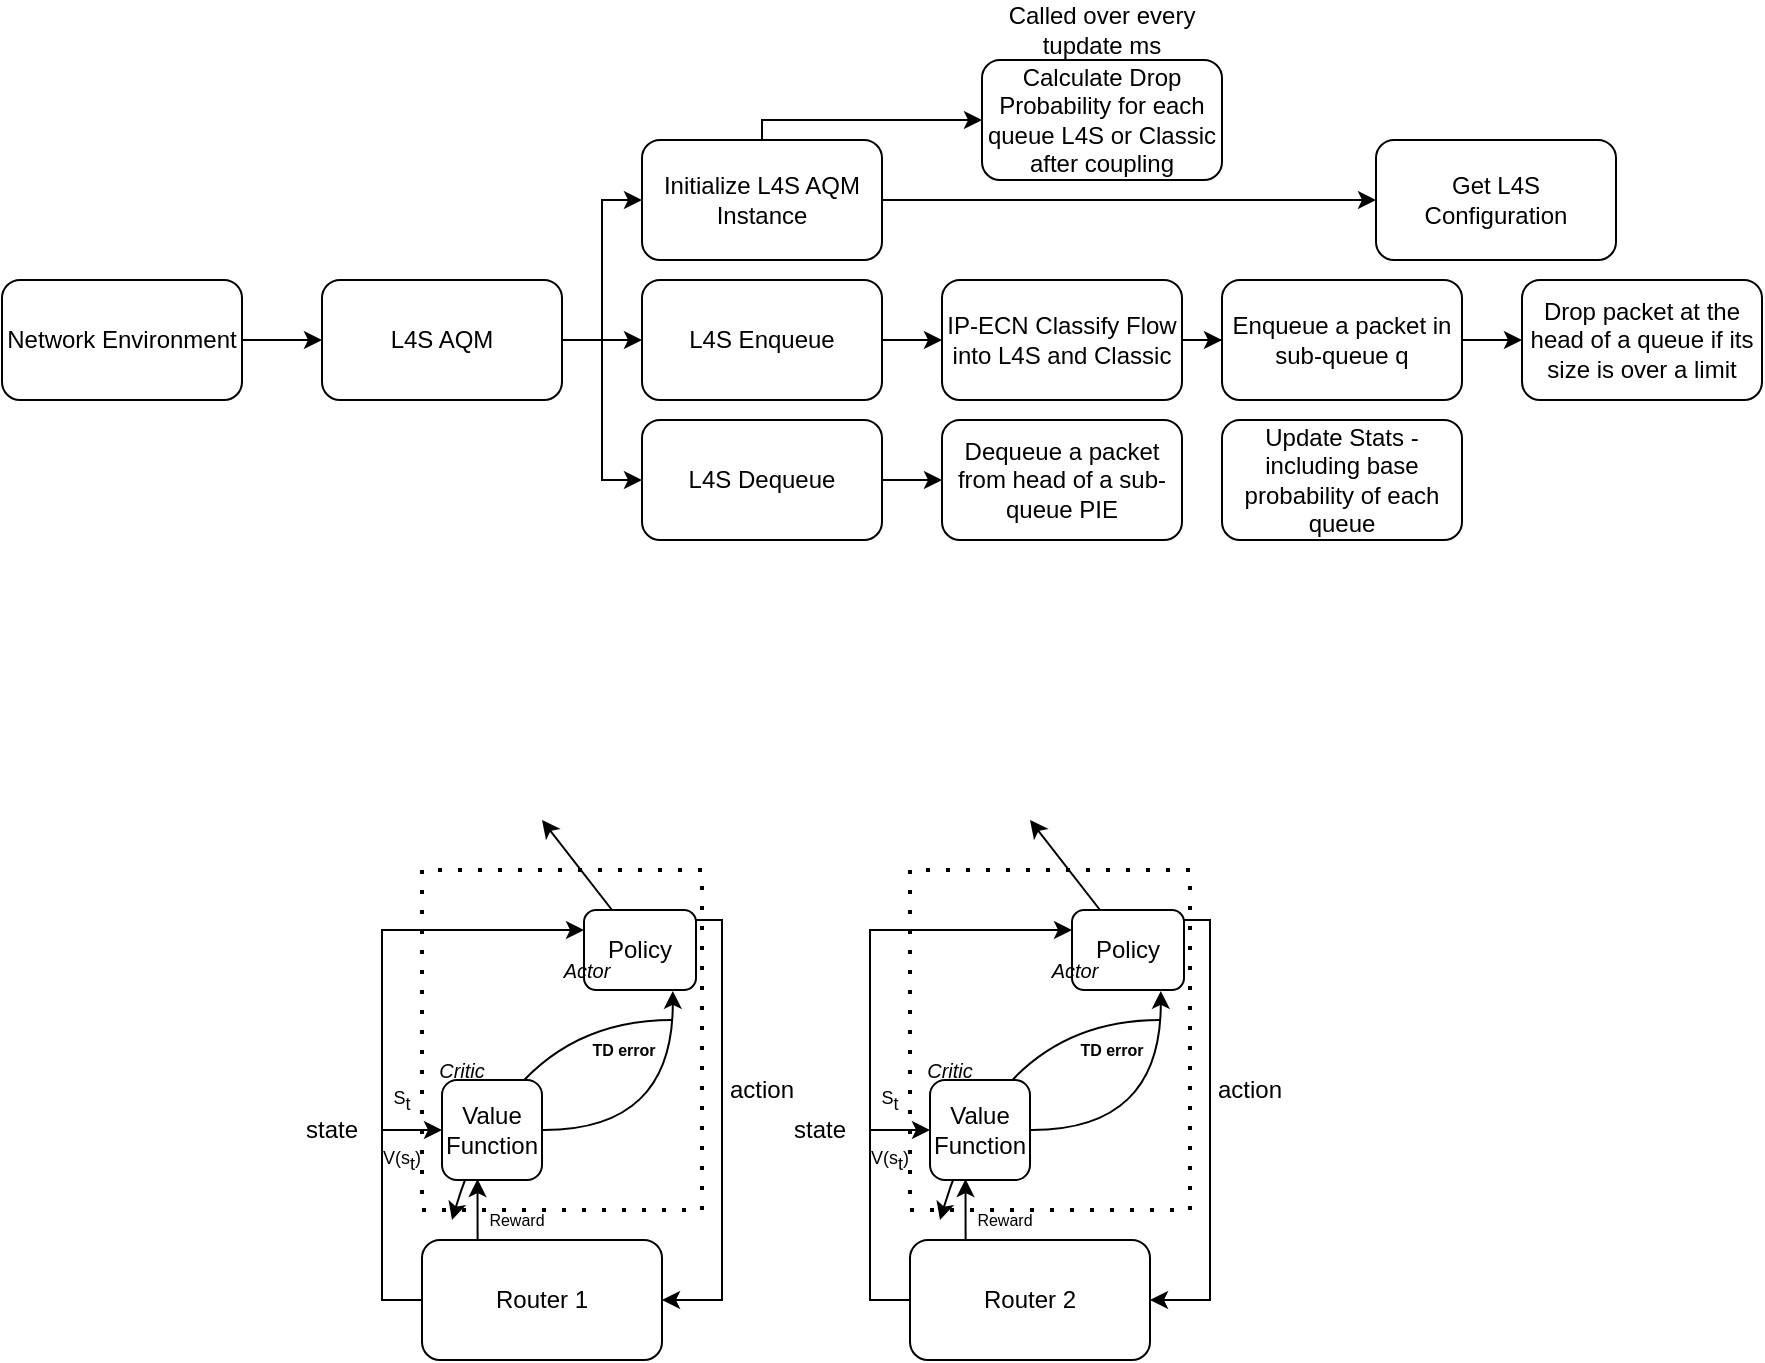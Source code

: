 <mxfile version="24.5.1" type="device">
  <diagram name="Page-1" id="ThGVcTv6Rneue8k59k8M">
    <mxGraphModel dx="1221" dy="618" grid="1" gridSize="10" guides="1" tooltips="1" connect="1" arrows="1" fold="1" page="1" pageScale="1" pageWidth="827" pageHeight="1169" math="0" shadow="0">
      <root>
        <mxCell id="0" />
        <mxCell id="1" parent="0" />
        <mxCell id="E5vrX9dujn3w_KabcVko-6" style="edgeStyle=orthogonalEdgeStyle;rounded=0;orthogonalLoop=1;jettySize=auto;html=1;exitX=1;exitY=0.5;exitDx=0;exitDy=0;entryX=0;entryY=0.5;entryDx=0;entryDy=0;" parent="1" source="E5vrX9dujn3w_KabcVko-2" target="E5vrX9dujn3w_KabcVko-5" edge="1">
          <mxGeometry relative="1" as="geometry" />
        </mxCell>
        <mxCell id="zYL4b-B8g1KOYWPoWz04-9" style="edgeStyle=orthogonalEdgeStyle;rounded=0;orthogonalLoop=1;jettySize=auto;html=1;exitX=1;exitY=0.5;exitDx=0;exitDy=0;entryX=0;entryY=0.5;entryDx=0;entryDy=0;" edge="1" parent="1" source="E5vrX9dujn3w_KabcVko-2" target="E5vrX9dujn3w_KabcVko-9">
          <mxGeometry relative="1" as="geometry" />
        </mxCell>
        <mxCell id="zYL4b-B8g1KOYWPoWz04-10" style="edgeStyle=orthogonalEdgeStyle;rounded=0;orthogonalLoop=1;jettySize=auto;html=1;exitX=1;exitY=0.5;exitDx=0;exitDy=0;entryX=0;entryY=0.5;entryDx=0;entryDy=0;" edge="1" parent="1" source="E5vrX9dujn3w_KabcVko-2" target="zYL4b-B8g1KOYWPoWz04-5">
          <mxGeometry relative="1" as="geometry" />
        </mxCell>
        <mxCell id="E5vrX9dujn3w_KabcVko-2" value="L4S AQM" style="rounded=1;whiteSpace=wrap;html=1;" parent="1" vertex="1">
          <mxGeometry x="180" y="220" width="120" height="60" as="geometry" />
        </mxCell>
        <mxCell id="E5vrX9dujn3w_KabcVko-4" style="edgeStyle=orthogonalEdgeStyle;rounded=0;orthogonalLoop=1;jettySize=auto;html=1;" parent="1" source="E5vrX9dujn3w_KabcVko-3" target="E5vrX9dujn3w_KabcVko-2" edge="1">
          <mxGeometry relative="1" as="geometry" />
        </mxCell>
        <mxCell id="E5vrX9dujn3w_KabcVko-3" value="Network Environment" style="rounded=1;whiteSpace=wrap;html=1;" parent="1" vertex="1">
          <mxGeometry x="20" y="220" width="120" height="60" as="geometry" />
        </mxCell>
        <mxCell id="E5vrX9dujn3w_KabcVko-8" style="edgeStyle=orthogonalEdgeStyle;rounded=0;orthogonalLoop=1;jettySize=auto;html=1;" parent="1" source="E5vrX9dujn3w_KabcVko-5" target="E5vrX9dujn3w_KabcVko-7" edge="1">
          <mxGeometry relative="1" as="geometry" />
        </mxCell>
        <mxCell id="zYL4b-B8g1KOYWPoWz04-15" style="edgeStyle=orthogonalEdgeStyle;rounded=0;orthogonalLoop=1;jettySize=auto;html=1;exitX=0.5;exitY=0;exitDx=0;exitDy=0;entryX=0;entryY=0.5;entryDx=0;entryDy=0;" edge="1" parent="1" source="E5vrX9dujn3w_KabcVko-5" target="zYL4b-B8g1KOYWPoWz04-3">
          <mxGeometry relative="1" as="geometry">
            <Array as="points">
              <mxPoint x="400" y="140" />
            </Array>
          </mxGeometry>
        </mxCell>
        <mxCell id="E5vrX9dujn3w_KabcVko-5" value="Initialize L4S AQM Instance" style="rounded=1;whiteSpace=wrap;html=1;" parent="1" vertex="1">
          <mxGeometry x="340" y="150" width="120" height="60" as="geometry" />
        </mxCell>
        <mxCell id="E5vrX9dujn3w_KabcVko-7" value="Get L4S Configuration" style="rounded=1;whiteSpace=wrap;html=1;" parent="1" vertex="1">
          <mxGeometry x="707" y="150" width="120" height="60" as="geometry" />
        </mxCell>
        <mxCell id="zYL4b-B8g1KOYWPoWz04-11" style="edgeStyle=orthogonalEdgeStyle;rounded=0;orthogonalLoop=1;jettySize=auto;html=1;exitX=1;exitY=0.5;exitDx=0;exitDy=0;entryX=0;entryY=0.5;entryDx=0;entryDy=0;" edge="1" parent="1" source="E5vrX9dujn3w_KabcVko-9" target="E5vrX9dujn3w_KabcVko-10">
          <mxGeometry relative="1" as="geometry" />
        </mxCell>
        <mxCell id="E5vrX9dujn3w_KabcVko-9" value="L4S Enqueue" style="rounded=1;whiteSpace=wrap;html=1;" parent="1" vertex="1">
          <mxGeometry x="340" y="220" width="120" height="60" as="geometry" />
        </mxCell>
        <mxCell id="zYL4b-B8g1KOYWPoWz04-13" style="edgeStyle=orthogonalEdgeStyle;rounded=0;orthogonalLoop=1;jettySize=auto;html=1;exitX=1;exitY=0.5;exitDx=0;exitDy=0;" edge="1" parent="1" source="E5vrX9dujn3w_KabcVko-10" target="zYL4b-B8g1KOYWPoWz04-1">
          <mxGeometry relative="1" as="geometry" />
        </mxCell>
        <mxCell id="E5vrX9dujn3w_KabcVko-10" value="IP-ECN Classify Flow into L4S and Classic" style="rounded=1;whiteSpace=wrap;html=1;" parent="1" vertex="1">
          <mxGeometry x="490" y="220" width="120" height="60" as="geometry" />
        </mxCell>
        <mxCell id="zYL4b-B8g1KOYWPoWz04-14" style="edgeStyle=orthogonalEdgeStyle;rounded=0;orthogonalLoop=1;jettySize=auto;html=1;exitX=1;exitY=0.5;exitDx=0;exitDy=0;entryX=0;entryY=0.5;entryDx=0;entryDy=0;" edge="1" parent="1" source="zYL4b-B8g1KOYWPoWz04-1" target="zYL4b-B8g1KOYWPoWz04-2">
          <mxGeometry relative="1" as="geometry" />
        </mxCell>
        <mxCell id="zYL4b-B8g1KOYWPoWz04-1" value="Enqueue a packet in sub-queue q" style="rounded=1;whiteSpace=wrap;html=1;" vertex="1" parent="1">
          <mxGeometry x="630" y="220" width="120" height="60" as="geometry" />
        </mxCell>
        <mxCell id="zYL4b-B8g1KOYWPoWz04-2" value="Drop packet at the head of a queue if its size is over a limit" style="rounded=1;whiteSpace=wrap;html=1;" vertex="1" parent="1">
          <mxGeometry x="780" y="220" width="120" height="60" as="geometry" />
        </mxCell>
        <mxCell id="zYL4b-B8g1KOYWPoWz04-3" value="Calculate Drop Probability for each queue L4S or Classic after coupling" style="rounded=1;whiteSpace=wrap;html=1;" vertex="1" parent="1">
          <mxGeometry x="510" y="110" width="120" height="60" as="geometry" />
        </mxCell>
        <mxCell id="zYL4b-B8g1KOYWPoWz04-4" value="Called over every tupdate ms" style="text;html=1;align=center;verticalAlign=middle;whiteSpace=wrap;rounded=0;" vertex="1" parent="1">
          <mxGeometry x="520" y="80" width="100" height="30" as="geometry" />
        </mxCell>
        <mxCell id="zYL4b-B8g1KOYWPoWz04-16" style="edgeStyle=orthogonalEdgeStyle;rounded=0;orthogonalLoop=1;jettySize=auto;html=1;" edge="1" parent="1" source="zYL4b-B8g1KOYWPoWz04-5" target="zYL4b-B8g1KOYWPoWz04-6">
          <mxGeometry relative="1" as="geometry" />
        </mxCell>
        <mxCell id="zYL4b-B8g1KOYWPoWz04-5" value="L4S Dequeue" style="rounded=1;whiteSpace=wrap;html=1;" vertex="1" parent="1">
          <mxGeometry x="340" y="290" width="120" height="60" as="geometry" />
        </mxCell>
        <mxCell id="zYL4b-B8g1KOYWPoWz04-6" value="Dequeue a packet from head of a sub-queue PIE" style="rounded=1;whiteSpace=wrap;html=1;" vertex="1" parent="1">
          <mxGeometry x="490" y="290" width="120" height="60" as="geometry" />
        </mxCell>
        <mxCell id="zYL4b-B8g1KOYWPoWz04-7" value="Update Stats - including base probability of each queue" style="rounded=1;whiteSpace=wrap;html=1;" vertex="1" parent="1">
          <mxGeometry x="630" y="290" width="120" height="60" as="geometry" />
        </mxCell>
        <mxCell id="zYL4b-B8g1KOYWPoWz04-56" style="edgeStyle=orthogonalEdgeStyle;rounded=0;orthogonalLoop=1;jettySize=auto;html=1;exitX=0;exitY=0.5;exitDx=0;exitDy=0;entryX=0;entryY=0.25;entryDx=0;entryDy=0;" edge="1" parent="1" source="zYL4b-B8g1KOYWPoWz04-18" target="zYL4b-B8g1KOYWPoWz04-20">
          <mxGeometry relative="1" as="geometry" />
        </mxCell>
        <mxCell id="zYL4b-B8g1KOYWPoWz04-18" value="Router 1" style="rounded=1;whiteSpace=wrap;html=1;" vertex="1" parent="1">
          <mxGeometry x="230" y="700" width="120" height="60" as="geometry" />
        </mxCell>
        <mxCell id="zYL4b-B8g1KOYWPoWz04-26" style="edgeStyle=orthogonalEdgeStyle;rounded=0;orthogonalLoop=1;jettySize=auto;html=1;exitX=0;exitY=0.5;exitDx=0;exitDy=0;endArrow=none;endFill=0;startArrow=classic;startFill=1;" edge="1" parent="1">
          <mxGeometry relative="1" as="geometry">
            <mxPoint x="210" y="645" as="targetPoint" />
            <mxPoint x="240" y="645" as="sourcePoint" />
          </mxGeometry>
        </mxCell>
        <mxCell id="zYL4b-B8g1KOYWPoWz04-30" style="rounded=0;orthogonalLoop=1;jettySize=auto;html=1;exitX=1;exitY=0.5;exitDx=0;exitDy=0;entryX=0.793;entryY=1.011;entryDx=0;entryDy=0;edgeStyle=orthogonalEdgeStyle;curved=1;entryPerimeter=0;" edge="1" parent="1" target="zYL4b-B8g1KOYWPoWz04-20">
          <mxGeometry relative="1" as="geometry">
            <mxPoint x="290" y="645" as="sourcePoint" />
          </mxGeometry>
        </mxCell>
        <mxCell id="zYL4b-B8g1KOYWPoWz04-21" style="edgeStyle=orthogonalEdgeStyle;rounded=0;orthogonalLoop=1;jettySize=auto;html=1;entryX=1;entryY=0.5;entryDx=0;entryDy=0;exitX=1;exitY=0.5;exitDx=0;exitDy=0;" edge="1" parent="1" source="zYL4b-B8g1KOYWPoWz04-20" target="zYL4b-B8g1KOYWPoWz04-18">
          <mxGeometry relative="1" as="geometry">
            <Array as="points">
              <mxPoint x="380" y="540" />
              <mxPoint x="380" y="730" />
            </Array>
          </mxGeometry>
        </mxCell>
        <mxCell id="zYL4b-B8g1KOYWPoWz04-23" value="action" style="text;html=1;align=center;verticalAlign=middle;whiteSpace=wrap;rounded=0;" vertex="1" parent="1">
          <mxGeometry x="370" y="610" width="60" height="30" as="geometry" />
        </mxCell>
        <mxCell id="zYL4b-B8g1KOYWPoWz04-27" value="V(s&lt;sub style=&quot;font-size: 9px;&quot;&gt;t&lt;/sub&gt;)" style="text;html=1;align=center;verticalAlign=middle;whiteSpace=wrap;rounded=0;fontSize=9;" vertex="1" parent="1">
          <mxGeometry x="205" y="650" width="30" height="20" as="geometry" />
        </mxCell>
        <mxCell id="zYL4b-B8g1KOYWPoWz04-28" value="S&lt;sub style=&quot;font-size: 9px;&quot;&gt;t&lt;/sub&gt;" style="text;html=1;align=center;verticalAlign=middle;whiteSpace=wrap;rounded=0;fontSize=9;" vertex="1" parent="1">
          <mxGeometry x="210" y="620" width="20" height="20" as="geometry" />
        </mxCell>
        <mxCell id="zYL4b-B8g1KOYWPoWz04-31" value="" style="endArrow=classic;html=1;rounded=0;exitX=0.25;exitY=0;exitDx=0;exitDy=0;" edge="1" parent="1" source="zYL4b-B8g1KOYWPoWz04-20">
          <mxGeometry width="50" height="50" relative="1" as="geometry">
            <mxPoint x="210" y="510" as="sourcePoint" />
            <mxPoint x="290" y="490" as="targetPoint" />
          </mxGeometry>
        </mxCell>
        <mxCell id="zYL4b-B8g1KOYWPoWz04-34" style="edgeStyle=orthogonalEdgeStyle;rounded=0;orthogonalLoop=1;jettySize=auto;html=1;exitX=0.25;exitY=0;exitDx=0;exitDy=0;entryX=0.355;entryY=0.99;entryDx=0;entryDy=0;entryPerimeter=0;" edge="1" parent="1" source="zYL4b-B8g1KOYWPoWz04-18">
          <mxGeometry relative="1" as="geometry">
            <mxPoint x="257.75" y="669.5" as="targetPoint" />
          </mxGeometry>
        </mxCell>
        <mxCell id="zYL4b-B8g1KOYWPoWz04-35" value="Reward" style="text;html=1;align=center;verticalAlign=middle;whiteSpace=wrap;rounded=0;fontSize=8;" vertex="1" parent="1">
          <mxGeometry x="255" y="680" width="45" height="20" as="geometry" />
        </mxCell>
        <mxCell id="zYL4b-B8g1KOYWPoWz04-36" value="state" style="text;html=1;align=center;verticalAlign=middle;whiteSpace=wrap;rounded=0;" vertex="1" parent="1">
          <mxGeometry x="170" y="635" width="30" height="20" as="geometry" />
        </mxCell>
        <mxCell id="zYL4b-B8g1KOYWPoWz04-43" value="" style="swimlane;startSize=0;dashed=1;dashPattern=1 4;rounded=1;strokeWidth=2;" vertex="1" parent="1">
          <mxGeometry x="230" y="515" width="140" height="170" as="geometry" />
        </mxCell>
        <mxCell id="zYL4b-B8g1KOYWPoWz04-20" value="Policy" style="rounded=1;whiteSpace=wrap;html=1;" vertex="1" parent="zYL4b-B8g1KOYWPoWz04-43">
          <mxGeometry x="81" y="20" width="56" height="40" as="geometry" />
        </mxCell>
        <mxCell id="zYL4b-B8g1KOYWPoWz04-29" value="Critic" style="text;html=1;align=center;verticalAlign=middle;whiteSpace=wrap;rounded=0;fontSize=10;fontStyle=2" vertex="1" parent="zYL4b-B8g1KOYWPoWz04-43">
          <mxGeometry x="5" y="95" width="30" height="10" as="geometry" />
        </mxCell>
        <mxCell id="zYL4b-B8g1KOYWPoWz04-40" value="" style="endArrow=classic;html=1;rounded=0;curved=1;" edge="1" parent="zYL4b-B8g1KOYWPoWz04-43">
          <mxGeometry width="50" height="50" relative="1" as="geometry">
            <mxPoint x="125" y="75" as="sourcePoint" />
            <mxPoint x="15" y="175" as="targetPoint" />
            <Array as="points">
              <mxPoint x="45" y="75" />
            </Array>
          </mxGeometry>
        </mxCell>
        <mxCell id="zYL4b-B8g1KOYWPoWz04-42" value="TD error" style="text;html=1;align=center;verticalAlign=middle;whiteSpace=wrap;rounded=0;fontSize=8;fontStyle=1" vertex="1" parent="zYL4b-B8g1KOYWPoWz04-43">
          <mxGeometry x="81" y="85" width="40" height="10" as="geometry" />
        </mxCell>
        <mxCell id="zYL4b-B8g1KOYWPoWz04-60" value="Value Function" style="rounded=1;whiteSpace=wrap;html=1;" vertex="1" parent="1">
          <mxGeometry x="240" y="620" width="50" height="50" as="geometry" />
        </mxCell>
        <mxCell id="zYL4b-B8g1KOYWPoWz04-79" value="Actor" style="text;html=1;align=center;verticalAlign=middle;whiteSpace=wrap;rounded=0;fontStyle=2;fontSize=10;" vertex="1" parent="1">
          <mxGeometry x="300" y="560" width="25" height="10" as="geometry" />
        </mxCell>
        <mxCell id="zYL4b-B8g1KOYWPoWz04-82" style="edgeStyle=orthogonalEdgeStyle;rounded=0;orthogonalLoop=1;jettySize=auto;html=1;exitX=0;exitY=0.5;exitDx=0;exitDy=0;entryX=0;entryY=0.25;entryDx=0;entryDy=0;" edge="1" parent="1" source="zYL4b-B8g1KOYWPoWz04-83" target="zYL4b-B8g1KOYWPoWz04-95">
          <mxGeometry relative="1" as="geometry" />
        </mxCell>
        <mxCell id="zYL4b-B8g1KOYWPoWz04-83" value="Router 2" style="rounded=1;whiteSpace=wrap;html=1;" vertex="1" parent="1">
          <mxGeometry x="474" y="700" width="120" height="60" as="geometry" />
        </mxCell>
        <mxCell id="zYL4b-B8g1KOYWPoWz04-84" style="edgeStyle=orthogonalEdgeStyle;rounded=0;orthogonalLoop=1;jettySize=auto;html=1;exitX=0;exitY=0.5;exitDx=0;exitDy=0;endArrow=none;endFill=0;startArrow=classic;startFill=1;" edge="1" parent="1">
          <mxGeometry relative="1" as="geometry">
            <mxPoint x="454" y="645" as="targetPoint" />
            <mxPoint x="484" y="645" as="sourcePoint" />
          </mxGeometry>
        </mxCell>
        <mxCell id="zYL4b-B8g1KOYWPoWz04-85" style="rounded=0;orthogonalLoop=1;jettySize=auto;html=1;exitX=1;exitY=0.5;exitDx=0;exitDy=0;entryX=0.793;entryY=1.011;entryDx=0;entryDy=0;edgeStyle=orthogonalEdgeStyle;curved=1;entryPerimeter=0;" edge="1" parent="1" target="zYL4b-B8g1KOYWPoWz04-95">
          <mxGeometry relative="1" as="geometry">
            <mxPoint x="534" y="645" as="sourcePoint" />
          </mxGeometry>
        </mxCell>
        <mxCell id="zYL4b-B8g1KOYWPoWz04-86" style="edgeStyle=orthogonalEdgeStyle;rounded=0;orthogonalLoop=1;jettySize=auto;html=1;entryX=1;entryY=0.5;entryDx=0;entryDy=0;exitX=1;exitY=0.5;exitDx=0;exitDy=0;" edge="1" parent="1" source="zYL4b-B8g1KOYWPoWz04-95" target="zYL4b-B8g1KOYWPoWz04-83">
          <mxGeometry relative="1" as="geometry">
            <Array as="points">
              <mxPoint x="624" y="540" />
              <mxPoint x="624" y="730" />
            </Array>
          </mxGeometry>
        </mxCell>
        <mxCell id="zYL4b-B8g1KOYWPoWz04-87" value="action" style="text;html=1;align=center;verticalAlign=middle;whiteSpace=wrap;rounded=0;" vertex="1" parent="1">
          <mxGeometry x="614" y="610" width="60" height="30" as="geometry" />
        </mxCell>
        <mxCell id="zYL4b-B8g1KOYWPoWz04-88" value="V(s&lt;sub style=&quot;font-size: 9px;&quot;&gt;t&lt;/sub&gt;)" style="text;html=1;align=center;verticalAlign=middle;whiteSpace=wrap;rounded=0;fontSize=9;" vertex="1" parent="1">
          <mxGeometry x="449" y="650" width="30" height="20" as="geometry" />
        </mxCell>
        <mxCell id="zYL4b-B8g1KOYWPoWz04-89" value="S&lt;sub style=&quot;font-size: 9px;&quot;&gt;t&lt;/sub&gt;" style="text;html=1;align=center;verticalAlign=middle;whiteSpace=wrap;rounded=0;fontSize=9;" vertex="1" parent="1">
          <mxGeometry x="454" y="620" width="20" height="20" as="geometry" />
        </mxCell>
        <mxCell id="zYL4b-B8g1KOYWPoWz04-90" value="" style="endArrow=classic;html=1;rounded=0;exitX=0.25;exitY=0;exitDx=0;exitDy=0;" edge="1" parent="1" source="zYL4b-B8g1KOYWPoWz04-95">
          <mxGeometry width="50" height="50" relative="1" as="geometry">
            <mxPoint x="454" y="510" as="sourcePoint" />
            <mxPoint x="534" y="490" as="targetPoint" />
          </mxGeometry>
        </mxCell>
        <mxCell id="zYL4b-B8g1KOYWPoWz04-91" style="edgeStyle=orthogonalEdgeStyle;rounded=0;orthogonalLoop=1;jettySize=auto;html=1;exitX=0.25;exitY=0;exitDx=0;exitDy=0;entryX=0.355;entryY=0.99;entryDx=0;entryDy=0;entryPerimeter=0;" edge="1" parent="1" source="zYL4b-B8g1KOYWPoWz04-83">
          <mxGeometry relative="1" as="geometry">
            <mxPoint x="501.75" y="669.5" as="targetPoint" />
          </mxGeometry>
        </mxCell>
        <mxCell id="zYL4b-B8g1KOYWPoWz04-92" value="Reward" style="text;html=1;align=center;verticalAlign=middle;whiteSpace=wrap;rounded=0;fontSize=8;" vertex="1" parent="1">
          <mxGeometry x="499" y="680" width="45" height="20" as="geometry" />
        </mxCell>
        <mxCell id="zYL4b-B8g1KOYWPoWz04-93" value="state" style="text;html=1;align=center;verticalAlign=middle;whiteSpace=wrap;rounded=0;" vertex="1" parent="1">
          <mxGeometry x="414" y="635" width="30" height="20" as="geometry" />
        </mxCell>
        <mxCell id="zYL4b-B8g1KOYWPoWz04-94" value="" style="swimlane;startSize=0;dashed=1;dashPattern=1 4;rounded=1;strokeWidth=2;" vertex="1" parent="1">
          <mxGeometry x="474" y="515" width="140" height="170" as="geometry" />
        </mxCell>
        <mxCell id="zYL4b-B8g1KOYWPoWz04-95" value="Policy" style="rounded=1;whiteSpace=wrap;html=1;" vertex="1" parent="zYL4b-B8g1KOYWPoWz04-94">
          <mxGeometry x="81" y="20" width="56" height="40" as="geometry" />
        </mxCell>
        <mxCell id="zYL4b-B8g1KOYWPoWz04-96" value="Critic" style="text;html=1;align=center;verticalAlign=middle;whiteSpace=wrap;rounded=0;fontSize=10;fontStyle=2" vertex="1" parent="zYL4b-B8g1KOYWPoWz04-94">
          <mxGeometry x="5" y="95" width="30" height="10" as="geometry" />
        </mxCell>
        <mxCell id="zYL4b-B8g1KOYWPoWz04-97" value="" style="endArrow=classic;html=1;rounded=0;curved=1;" edge="1" parent="zYL4b-B8g1KOYWPoWz04-94">
          <mxGeometry width="50" height="50" relative="1" as="geometry">
            <mxPoint x="125" y="75" as="sourcePoint" />
            <mxPoint x="15" y="175" as="targetPoint" />
            <Array as="points">
              <mxPoint x="45" y="75" />
            </Array>
          </mxGeometry>
        </mxCell>
        <mxCell id="zYL4b-B8g1KOYWPoWz04-98" value="TD error" style="text;html=1;align=center;verticalAlign=middle;whiteSpace=wrap;rounded=0;fontSize=8;fontStyle=1" vertex="1" parent="zYL4b-B8g1KOYWPoWz04-94">
          <mxGeometry x="81" y="85" width="40" height="10" as="geometry" />
        </mxCell>
        <mxCell id="zYL4b-B8g1KOYWPoWz04-99" value="Value Function" style="rounded=1;whiteSpace=wrap;html=1;" vertex="1" parent="1">
          <mxGeometry x="484" y="620" width="50" height="50" as="geometry" />
        </mxCell>
        <mxCell id="zYL4b-B8g1KOYWPoWz04-100" value="Actor" style="text;html=1;align=center;verticalAlign=middle;whiteSpace=wrap;rounded=0;fontStyle=2;fontSize=10;" vertex="1" parent="1">
          <mxGeometry x="544" y="560" width="25" height="10" as="geometry" />
        </mxCell>
      </root>
    </mxGraphModel>
  </diagram>
</mxfile>
